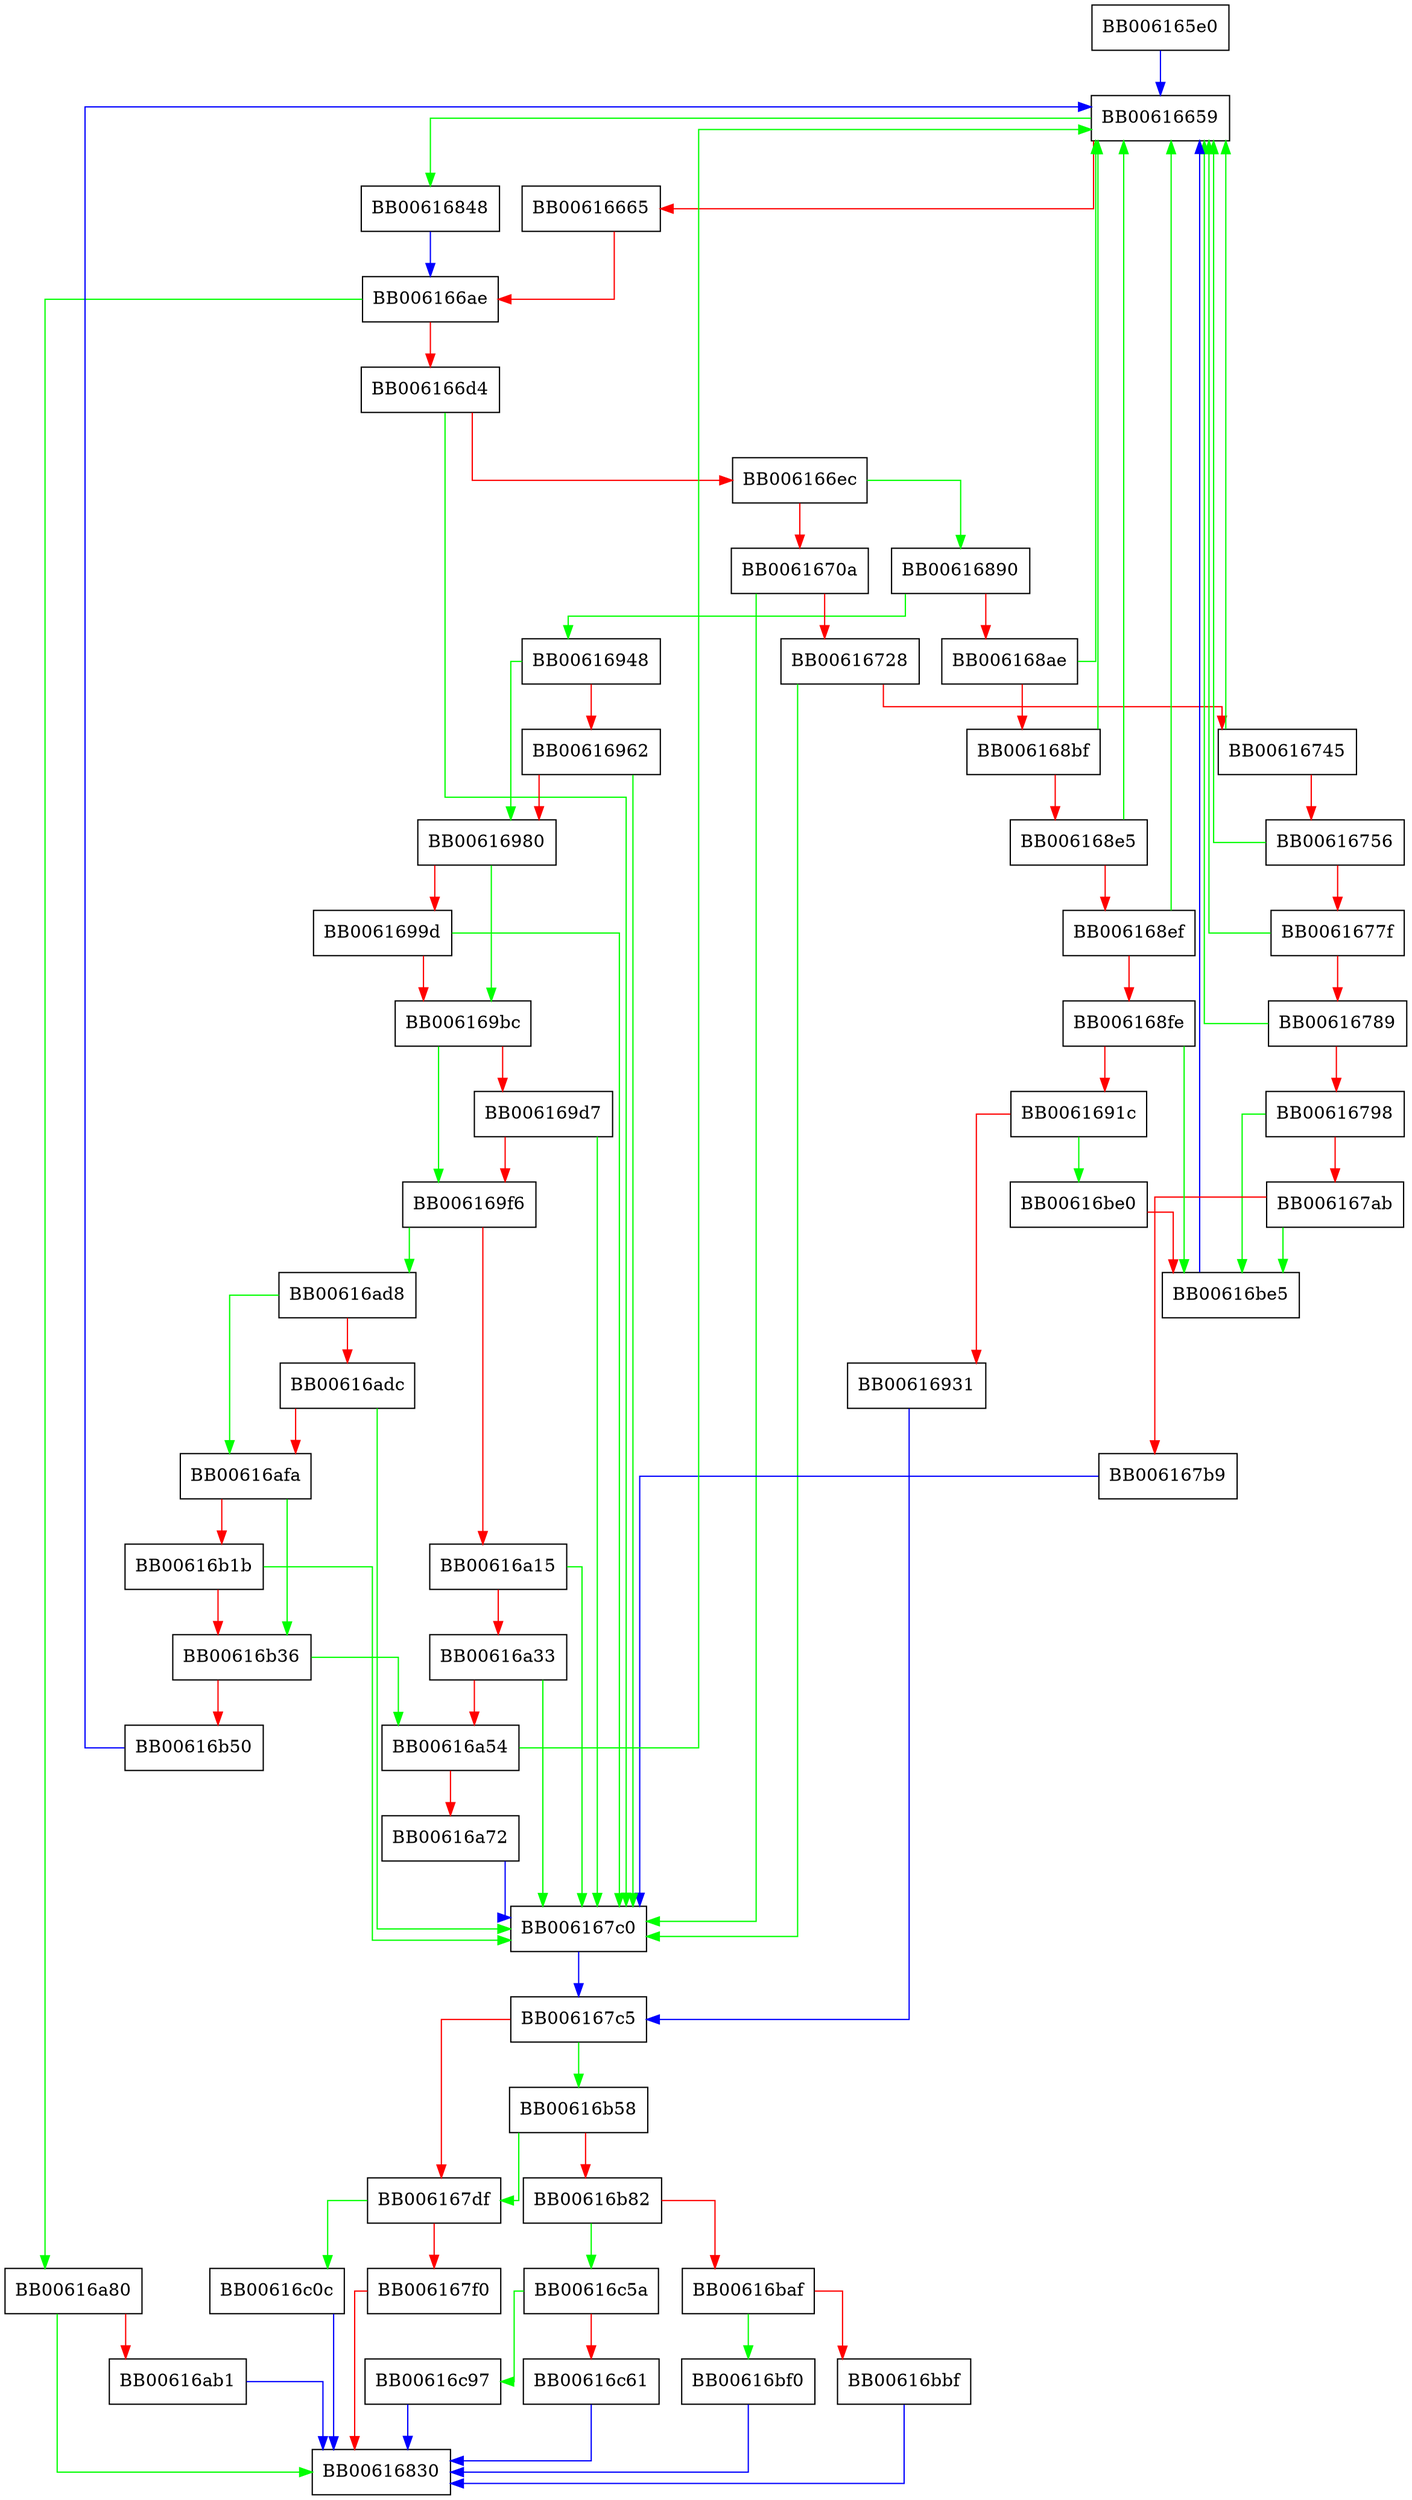 digraph pem_bytes_read_bio_flags {
  node [shape="box"];
  graph [splines=ortho];
  BB006165e0 -> BB00616659 [color="blue"];
  BB00616659 -> BB00616848 [color="green"];
  BB00616659 -> BB00616665 [color="red"];
  BB00616665 -> BB006166ae [color="red"];
  BB006166ae -> BB00616a80 [color="green"];
  BB006166ae -> BB006166d4 [color="red"];
  BB006166d4 -> BB006167c0 [color="green"];
  BB006166d4 -> BB006166ec [color="red"];
  BB006166ec -> BB00616890 [color="green"];
  BB006166ec -> BB0061670a [color="red"];
  BB0061670a -> BB006167c0 [color="green"];
  BB0061670a -> BB00616728 [color="red"];
  BB00616728 -> BB006167c0 [color="green"];
  BB00616728 -> BB00616745 [color="red"];
  BB00616745 -> BB00616659 [color="green"];
  BB00616745 -> BB00616756 [color="red"];
  BB00616756 -> BB00616659 [color="green"];
  BB00616756 -> BB0061677f [color="red"];
  BB0061677f -> BB00616659 [color="green"];
  BB0061677f -> BB00616789 [color="red"];
  BB00616789 -> BB00616659 [color="green"];
  BB00616789 -> BB00616798 [color="red"];
  BB00616798 -> BB00616be5 [color="green"];
  BB00616798 -> BB006167ab [color="red"];
  BB006167ab -> BB00616be5 [color="green"];
  BB006167ab -> BB006167b9 [color="red"];
  BB006167b9 -> BB006167c0 [color="blue"];
  BB006167c0 -> BB006167c5 [color="blue"];
  BB006167c5 -> BB00616b58 [color="green"];
  BB006167c5 -> BB006167df [color="red"];
  BB006167df -> BB00616c0c [color="green"];
  BB006167df -> BB006167f0 [color="red"];
  BB006167f0 -> BB00616830 [color="red"];
  BB00616848 -> BB006166ae [color="blue"];
  BB00616890 -> BB00616948 [color="green"];
  BB00616890 -> BB006168ae [color="red"];
  BB006168ae -> BB00616659 [color="green"];
  BB006168ae -> BB006168bf [color="red"];
  BB006168bf -> BB00616659 [color="green"];
  BB006168bf -> BB006168e5 [color="red"];
  BB006168e5 -> BB00616659 [color="green"];
  BB006168e5 -> BB006168ef [color="red"];
  BB006168ef -> BB00616659 [color="green"];
  BB006168ef -> BB006168fe [color="red"];
  BB006168fe -> BB00616be5 [color="green"];
  BB006168fe -> BB0061691c [color="red"];
  BB0061691c -> BB00616be0 [color="green"];
  BB0061691c -> BB00616931 [color="red"];
  BB00616931 -> BB006167c5 [color="blue"];
  BB00616948 -> BB00616980 [color="green"];
  BB00616948 -> BB00616962 [color="red"];
  BB00616962 -> BB006167c0 [color="green"];
  BB00616962 -> BB00616980 [color="red"];
  BB00616980 -> BB006169bc [color="green"];
  BB00616980 -> BB0061699d [color="red"];
  BB0061699d -> BB006167c0 [color="green"];
  BB0061699d -> BB006169bc [color="red"];
  BB006169bc -> BB006169f6 [color="green"];
  BB006169bc -> BB006169d7 [color="red"];
  BB006169d7 -> BB006167c0 [color="green"];
  BB006169d7 -> BB006169f6 [color="red"];
  BB006169f6 -> BB00616ad8 [color="green"];
  BB006169f6 -> BB00616a15 [color="red"];
  BB00616a15 -> BB006167c0 [color="green"];
  BB00616a15 -> BB00616a33 [color="red"];
  BB00616a33 -> BB006167c0 [color="green"];
  BB00616a33 -> BB00616a54 [color="red"];
  BB00616a54 -> BB00616659 [color="green"];
  BB00616a54 -> BB00616a72 [color="red"];
  BB00616a72 -> BB006167c0 [color="blue"];
  BB00616a80 -> BB00616830 [color="green"];
  BB00616a80 -> BB00616ab1 [color="red"];
  BB00616ab1 -> BB00616830 [color="blue"];
  BB00616ad8 -> BB00616afa [color="green"];
  BB00616ad8 -> BB00616adc [color="red"];
  BB00616adc -> BB006167c0 [color="green"];
  BB00616adc -> BB00616afa [color="red"];
  BB00616afa -> BB00616b36 [color="green"];
  BB00616afa -> BB00616b1b [color="red"];
  BB00616b1b -> BB006167c0 [color="green"];
  BB00616b1b -> BB00616b36 [color="red"];
  BB00616b36 -> BB00616a54 [color="green"];
  BB00616b36 -> BB00616b50 [color="red"];
  BB00616b50 -> BB00616659 [color="blue"];
  BB00616b58 -> BB006167df [color="green"];
  BB00616b58 -> BB00616b82 [color="red"];
  BB00616b82 -> BB00616c5a [color="green"];
  BB00616b82 -> BB00616baf [color="red"];
  BB00616baf -> BB00616bf0 [color="green"];
  BB00616baf -> BB00616bbf [color="red"];
  BB00616bbf -> BB00616830 [color="blue"];
  BB00616be0 -> BB00616be5 [color="red"];
  BB00616be5 -> BB00616659 [color="blue"];
  BB00616bf0 -> BB00616830 [color="blue"];
  BB00616c0c -> BB00616830 [color="blue"];
  BB00616c5a -> BB00616c97 [color="green"];
  BB00616c5a -> BB00616c61 [color="red"];
  BB00616c61 -> BB00616830 [color="blue"];
  BB00616c97 -> BB00616830 [color="blue"];
}